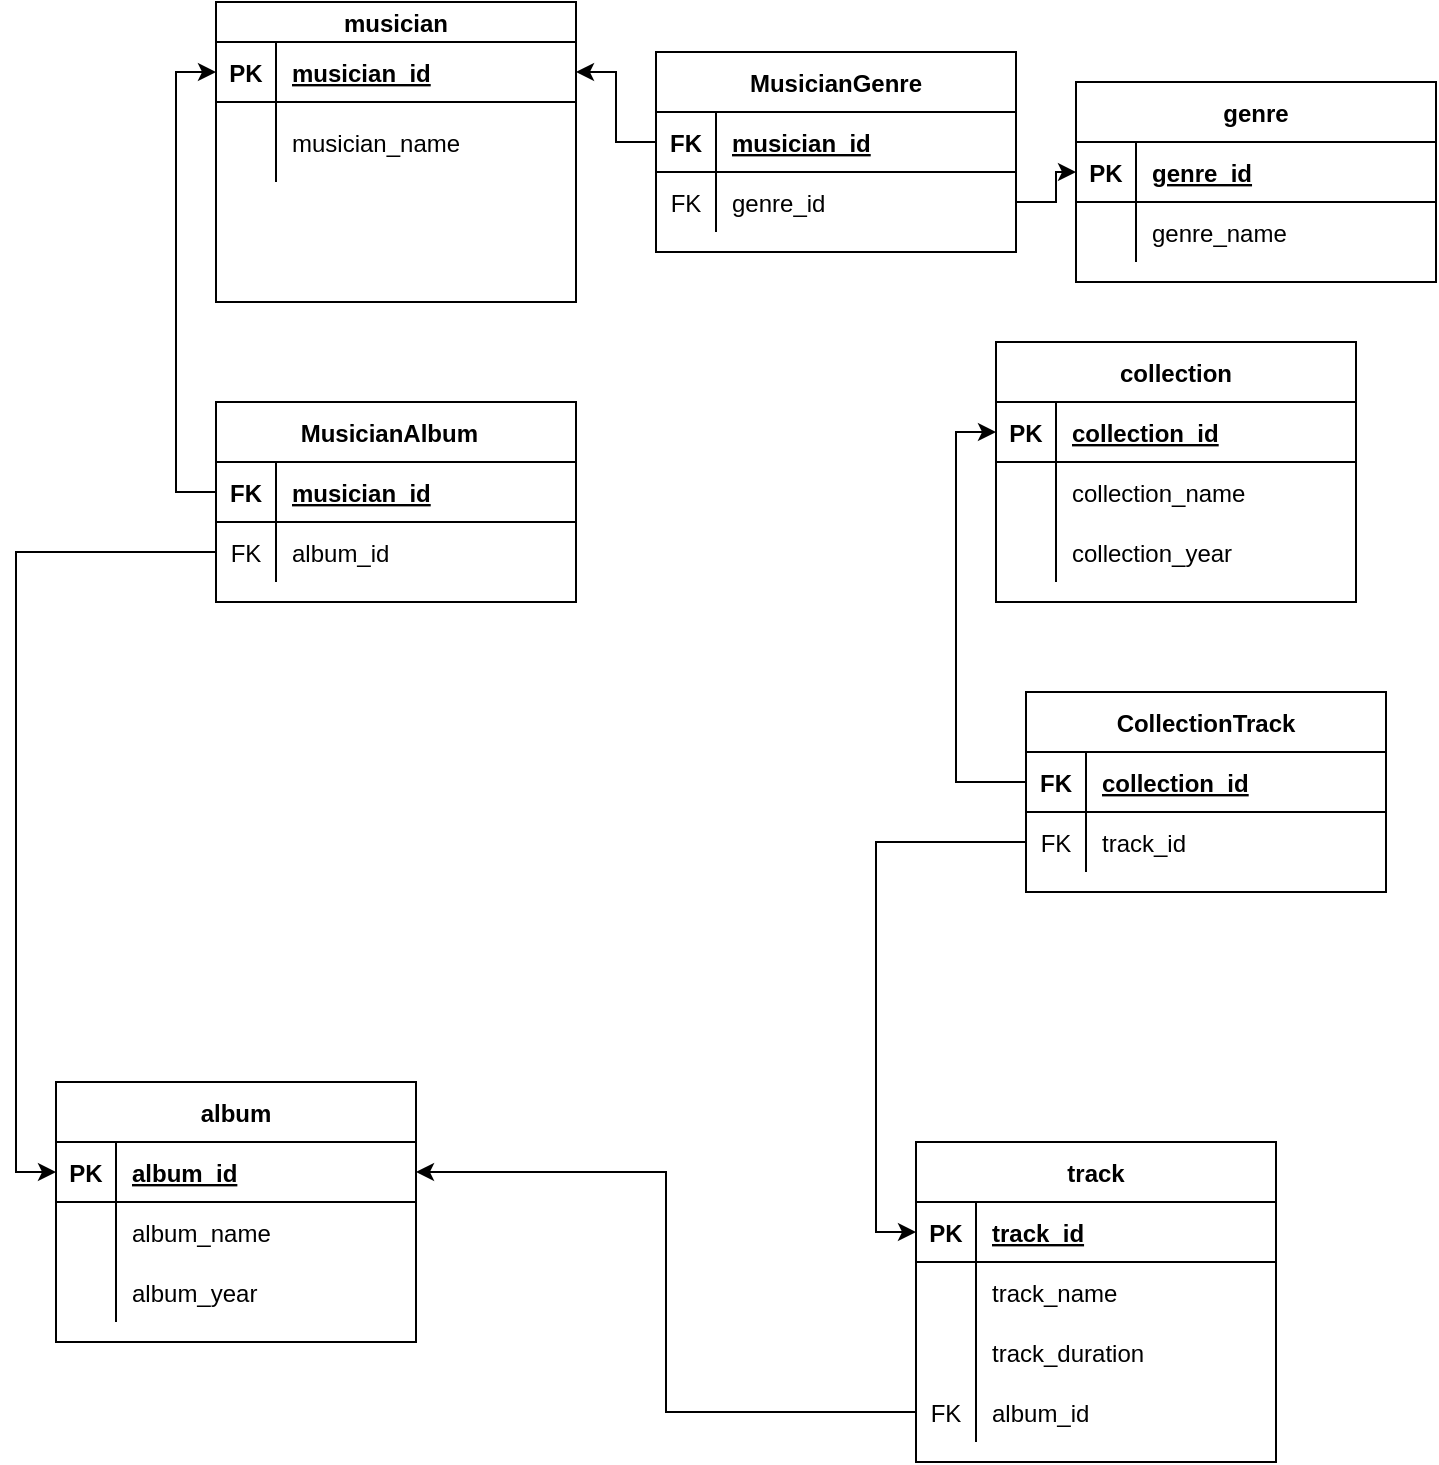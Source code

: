 <mxfile version="20.2.8" type="device"><diagram id="XgH9YUnuoxj9KP3wEZgV" name="Страница 1"><mxGraphModel dx="1202" dy="831" grid="1" gridSize="10" guides="1" tooltips="1" connect="1" arrows="1" fold="1" page="1" pageScale="1" pageWidth="827" pageHeight="1169" math="0" shadow="0"><root><mxCell id="0"/><mxCell id="1" parent="0"/><mxCell id="XMBYf52uy5MDq7_TerFt-1" value="genre" style="shape=table;startSize=30;container=1;collapsible=1;childLayout=tableLayout;fixedRows=1;rowLines=0;fontStyle=1;align=center;resizeLast=1;" parent="1" vertex="1"><mxGeometry x="570" y="130" width="180" height="100" as="geometry"/></mxCell><mxCell id="XMBYf52uy5MDq7_TerFt-2" value="" style="shape=tableRow;horizontal=0;startSize=0;swimlaneHead=0;swimlaneBody=0;fillColor=none;collapsible=0;dropTarget=0;points=[[0,0.5],[1,0.5]];portConstraint=eastwest;top=0;left=0;right=0;bottom=1;" parent="XMBYf52uy5MDq7_TerFt-1" vertex="1"><mxGeometry y="30" width="180" height="30" as="geometry"/></mxCell><mxCell id="XMBYf52uy5MDq7_TerFt-3" value="PK" style="shape=partialRectangle;connectable=0;fillColor=none;top=0;left=0;bottom=0;right=0;fontStyle=1;overflow=hidden;" parent="XMBYf52uy5MDq7_TerFt-2" vertex="1"><mxGeometry width="30" height="30" as="geometry"><mxRectangle width="30" height="30" as="alternateBounds"/></mxGeometry></mxCell><mxCell id="XMBYf52uy5MDq7_TerFt-4" value="genre_id" style="shape=partialRectangle;connectable=0;fillColor=none;top=0;left=0;bottom=0;right=0;align=left;spacingLeft=6;fontStyle=5;overflow=hidden;" parent="XMBYf52uy5MDq7_TerFt-2" vertex="1"><mxGeometry x="30" width="150" height="30" as="geometry"><mxRectangle width="150" height="30" as="alternateBounds"/></mxGeometry></mxCell><mxCell id="XMBYf52uy5MDq7_TerFt-5" value="" style="shape=tableRow;horizontal=0;startSize=0;swimlaneHead=0;swimlaneBody=0;fillColor=none;collapsible=0;dropTarget=0;points=[[0,0.5],[1,0.5]];portConstraint=eastwest;top=0;left=0;right=0;bottom=0;" parent="XMBYf52uy5MDq7_TerFt-1" vertex="1"><mxGeometry y="60" width="180" height="30" as="geometry"/></mxCell><mxCell id="XMBYf52uy5MDq7_TerFt-6" value="" style="shape=partialRectangle;connectable=0;fillColor=none;top=0;left=0;bottom=0;right=0;editable=1;overflow=hidden;" parent="XMBYf52uy5MDq7_TerFt-5" vertex="1"><mxGeometry width="30" height="30" as="geometry"><mxRectangle width="30" height="30" as="alternateBounds"/></mxGeometry></mxCell><mxCell id="XMBYf52uy5MDq7_TerFt-7" value="genre_name" style="shape=partialRectangle;connectable=0;fillColor=none;top=0;left=0;bottom=0;right=0;align=left;spacingLeft=6;overflow=hidden;" parent="XMBYf52uy5MDq7_TerFt-5" vertex="1"><mxGeometry x="30" width="150" height="30" as="geometry"><mxRectangle width="150" height="30" as="alternateBounds"/></mxGeometry></mxCell><mxCell id="XMBYf52uy5MDq7_TerFt-14" value="musician" style="shape=table;startSize=20;container=1;collapsible=1;childLayout=tableLayout;fixedRows=1;rowLines=0;fontStyle=1;align=center;resizeLast=1;" parent="1" vertex="1"><mxGeometry x="140" y="90" width="180" height="150" as="geometry"><mxRectangle x="140" y="90" width="90" height="30" as="alternateBounds"/></mxGeometry></mxCell><mxCell id="XMBYf52uy5MDq7_TerFt-15" value="" style="shape=tableRow;horizontal=0;startSize=0;swimlaneHead=0;swimlaneBody=0;fillColor=none;collapsible=0;dropTarget=0;points=[[0,0.5],[1,0.5]];portConstraint=eastwest;top=0;left=0;right=0;bottom=1;" parent="XMBYf52uy5MDq7_TerFt-14" vertex="1"><mxGeometry y="20" width="180" height="30" as="geometry"/></mxCell><mxCell id="XMBYf52uy5MDq7_TerFt-16" value="PK" style="shape=partialRectangle;connectable=0;fillColor=none;top=0;left=0;bottom=0;right=0;fontStyle=1;overflow=hidden;" parent="XMBYf52uy5MDq7_TerFt-15" vertex="1"><mxGeometry width="30" height="30" as="geometry"><mxRectangle width="30" height="30" as="alternateBounds"/></mxGeometry></mxCell><mxCell id="XMBYf52uy5MDq7_TerFt-17" value="musician_id" style="shape=partialRectangle;connectable=0;fillColor=none;top=0;left=0;bottom=0;right=0;align=left;spacingLeft=6;fontStyle=5;overflow=hidden;" parent="XMBYf52uy5MDq7_TerFt-15" vertex="1"><mxGeometry x="30" width="150" height="30" as="geometry"><mxRectangle width="150" height="30" as="alternateBounds"/></mxGeometry></mxCell><mxCell id="XMBYf52uy5MDq7_TerFt-18" value="" style="shape=tableRow;horizontal=0;startSize=0;swimlaneHead=0;swimlaneBody=0;fillColor=none;collapsible=0;dropTarget=0;points=[[0,0.5],[1,0.5]];portConstraint=eastwest;top=0;left=0;right=0;bottom=0;" parent="XMBYf52uy5MDq7_TerFt-14" vertex="1"><mxGeometry y="50" width="180" height="40" as="geometry"/></mxCell><mxCell id="XMBYf52uy5MDq7_TerFt-19" value="" style="shape=partialRectangle;connectable=0;fillColor=none;top=0;left=0;bottom=0;right=0;editable=1;overflow=hidden;" parent="XMBYf52uy5MDq7_TerFt-18" vertex="1"><mxGeometry width="30" height="40" as="geometry"><mxRectangle width="30" height="40" as="alternateBounds"/></mxGeometry></mxCell><mxCell id="XMBYf52uy5MDq7_TerFt-20" value="musician_name" style="shape=partialRectangle;connectable=0;fillColor=none;top=0;left=0;bottom=0;right=0;align=left;spacingLeft=6;overflow=hidden;" parent="XMBYf52uy5MDq7_TerFt-18" vertex="1"><mxGeometry x="30" width="150" height="40" as="geometry"><mxRectangle width="150" height="40" as="alternateBounds"/></mxGeometry></mxCell><mxCell id="XMBYf52uy5MDq7_TerFt-31" value="album" style="shape=table;startSize=30;container=1;collapsible=1;childLayout=tableLayout;fixedRows=1;rowLines=0;fontStyle=1;align=center;resizeLast=1;" parent="1" vertex="1"><mxGeometry x="60" y="630" width="180" height="130" as="geometry"/></mxCell><mxCell id="XMBYf52uy5MDq7_TerFt-32" value="" style="shape=tableRow;horizontal=0;startSize=0;swimlaneHead=0;swimlaneBody=0;fillColor=none;collapsible=0;dropTarget=0;points=[[0,0.5],[1,0.5]];portConstraint=eastwest;top=0;left=0;right=0;bottom=1;" parent="XMBYf52uy5MDq7_TerFt-31" vertex="1"><mxGeometry y="30" width="180" height="30" as="geometry"/></mxCell><mxCell id="XMBYf52uy5MDq7_TerFt-33" value="PK" style="shape=partialRectangle;connectable=0;fillColor=none;top=0;left=0;bottom=0;right=0;fontStyle=1;overflow=hidden;" parent="XMBYf52uy5MDq7_TerFt-32" vertex="1"><mxGeometry width="30" height="30" as="geometry"><mxRectangle width="30" height="30" as="alternateBounds"/></mxGeometry></mxCell><mxCell id="XMBYf52uy5MDq7_TerFt-34" value="album_id" style="shape=partialRectangle;connectable=0;fillColor=none;top=0;left=0;bottom=0;right=0;align=left;spacingLeft=6;fontStyle=5;overflow=hidden;" parent="XMBYf52uy5MDq7_TerFt-32" vertex="1"><mxGeometry x="30" width="150" height="30" as="geometry"><mxRectangle width="150" height="30" as="alternateBounds"/></mxGeometry></mxCell><mxCell id="XMBYf52uy5MDq7_TerFt-35" value="" style="shape=tableRow;horizontal=0;startSize=0;swimlaneHead=0;swimlaneBody=0;fillColor=none;collapsible=0;dropTarget=0;points=[[0,0.5],[1,0.5]];portConstraint=eastwest;top=0;left=0;right=0;bottom=0;" parent="XMBYf52uy5MDq7_TerFt-31" vertex="1"><mxGeometry y="60" width="180" height="30" as="geometry"/></mxCell><mxCell id="XMBYf52uy5MDq7_TerFt-36" value="" style="shape=partialRectangle;connectable=0;fillColor=none;top=0;left=0;bottom=0;right=0;editable=1;overflow=hidden;" parent="XMBYf52uy5MDq7_TerFt-35" vertex="1"><mxGeometry width="30" height="30" as="geometry"><mxRectangle width="30" height="30" as="alternateBounds"/></mxGeometry></mxCell><mxCell id="XMBYf52uy5MDq7_TerFt-37" value="album_name" style="shape=partialRectangle;connectable=0;fillColor=none;top=0;left=0;bottom=0;right=0;align=left;spacingLeft=6;overflow=hidden;" parent="XMBYf52uy5MDq7_TerFt-35" vertex="1"><mxGeometry x="30" width="150" height="30" as="geometry"><mxRectangle width="150" height="30" as="alternateBounds"/></mxGeometry></mxCell><mxCell id="XMBYf52uy5MDq7_TerFt-38" value="" style="shape=tableRow;horizontal=0;startSize=0;swimlaneHead=0;swimlaneBody=0;fillColor=none;collapsible=0;dropTarget=0;points=[[0,0.5],[1,0.5]];portConstraint=eastwest;top=0;left=0;right=0;bottom=0;" parent="XMBYf52uy5MDq7_TerFt-31" vertex="1"><mxGeometry y="90" width="180" height="30" as="geometry"/></mxCell><mxCell id="XMBYf52uy5MDq7_TerFt-39" value="" style="shape=partialRectangle;connectable=0;fillColor=none;top=0;left=0;bottom=0;right=0;editable=1;overflow=hidden;" parent="XMBYf52uy5MDq7_TerFt-38" vertex="1"><mxGeometry width="30" height="30" as="geometry"><mxRectangle width="30" height="30" as="alternateBounds"/></mxGeometry></mxCell><mxCell id="XMBYf52uy5MDq7_TerFt-40" value="album_year" style="shape=partialRectangle;connectable=0;fillColor=none;top=0;left=0;bottom=0;right=0;align=left;spacingLeft=6;overflow=hidden;" parent="XMBYf52uy5MDq7_TerFt-38" vertex="1"><mxGeometry x="30" width="150" height="30" as="geometry"><mxRectangle width="150" height="30" as="alternateBounds"/></mxGeometry></mxCell><mxCell id="XMBYf52uy5MDq7_TerFt-59" value="track" style="shape=table;startSize=30;container=1;collapsible=1;childLayout=tableLayout;fixedRows=1;rowLines=0;fontStyle=1;align=center;resizeLast=1;" parent="1" vertex="1"><mxGeometry x="490" y="660" width="180" height="160" as="geometry"/></mxCell><mxCell id="XMBYf52uy5MDq7_TerFt-60" value="" style="shape=tableRow;horizontal=0;startSize=0;swimlaneHead=0;swimlaneBody=0;fillColor=none;collapsible=0;dropTarget=0;points=[[0,0.5],[1,0.5]];portConstraint=eastwest;top=0;left=0;right=0;bottom=1;" parent="XMBYf52uy5MDq7_TerFt-59" vertex="1"><mxGeometry y="30" width="180" height="30" as="geometry"/></mxCell><mxCell id="XMBYf52uy5MDq7_TerFt-61" value="PK" style="shape=partialRectangle;connectable=0;fillColor=none;top=0;left=0;bottom=0;right=0;fontStyle=1;overflow=hidden;" parent="XMBYf52uy5MDq7_TerFt-60" vertex="1"><mxGeometry width="30" height="30" as="geometry"><mxRectangle width="30" height="30" as="alternateBounds"/></mxGeometry></mxCell><mxCell id="XMBYf52uy5MDq7_TerFt-62" value="track_id" style="shape=partialRectangle;connectable=0;fillColor=none;top=0;left=0;bottom=0;right=0;align=left;spacingLeft=6;fontStyle=5;overflow=hidden;" parent="XMBYf52uy5MDq7_TerFt-60" vertex="1"><mxGeometry x="30" width="150" height="30" as="geometry"><mxRectangle width="150" height="30" as="alternateBounds"/></mxGeometry></mxCell><mxCell id="XMBYf52uy5MDq7_TerFt-63" value="" style="shape=tableRow;horizontal=0;startSize=0;swimlaneHead=0;swimlaneBody=0;fillColor=none;collapsible=0;dropTarget=0;points=[[0,0.5],[1,0.5]];portConstraint=eastwest;top=0;left=0;right=0;bottom=0;" parent="XMBYf52uy5MDq7_TerFt-59" vertex="1"><mxGeometry y="60" width="180" height="30" as="geometry"/></mxCell><mxCell id="XMBYf52uy5MDq7_TerFt-64" value="" style="shape=partialRectangle;connectable=0;fillColor=none;top=0;left=0;bottom=0;right=0;editable=1;overflow=hidden;" parent="XMBYf52uy5MDq7_TerFt-63" vertex="1"><mxGeometry width="30" height="30" as="geometry"><mxRectangle width="30" height="30" as="alternateBounds"/></mxGeometry></mxCell><mxCell id="XMBYf52uy5MDq7_TerFt-65" value="track_name   " style="shape=partialRectangle;connectable=0;fillColor=none;top=0;left=0;bottom=0;right=0;align=left;spacingLeft=6;overflow=hidden;" parent="XMBYf52uy5MDq7_TerFt-63" vertex="1"><mxGeometry x="30" width="150" height="30" as="geometry"><mxRectangle width="150" height="30" as="alternateBounds"/></mxGeometry></mxCell><mxCell id="XMBYf52uy5MDq7_TerFt-66" value="" style="shape=tableRow;horizontal=0;startSize=0;swimlaneHead=0;swimlaneBody=0;fillColor=none;collapsible=0;dropTarget=0;points=[[0,0.5],[1,0.5]];portConstraint=eastwest;top=0;left=0;right=0;bottom=0;" parent="XMBYf52uy5MDq7_TerFt-59" vertex="1"><mxGeometry y="90" width="180" height="30" as="geometry"/></mxCell><mxCell id="XMBYf52uy5MDq7_TerFt-67" value="" style="shape=partialRectangle;connectable=0;fillColor=none;top=0;left=0;bottom=0;right=0;editable=1;overflow=hidden;" parent="XMBYf52uy5MDq7_TerFt-66" vertex="1"><mxGeometry width="30" height="30" as="geometry"><mxRectangle width="30" height="30" as="alternateBounds"/></mxGeometry></mxCell><mxCell id="XMBYf52uy5MDq7_TerFt-68" value="track_duration" style="shape=partialRectangle;connectable=0;fillColor=none;top=0;left=0;bottom=0;right=0;align=left;spacingLeft=6;overflow=hidden;" parent="XMBYf52uy5MDq7_TerFt-66" vertex="1"><mxGeometry x="30" width="150" height="30" as="geometry"><mxRectangle width="150" height="30" as="alternateBounds"/></mxGeometry></mxCell><mxCell id="XMBYf52uy5MDq7_TerFt-69" value="" style="shape=tableRow;horizontal=0;startSize=0;swimlaneHead=0;swimlaneBody=0;fillColor=none;collapsible=0;dropTarget=0;points=[[0,0.5],[1,0.5]];portConstraint=eastwest;top=0;left=0;right=0;bottom=0;" parent="XMBYf52uy5MDq7_TerFt-59" vertex="1"><mxGeometry y="120" width="180" height="30" as="geometry"/></mxCell><mxCell id="XMBYf52uy5MDq7_TerFt-70" value="FK" style="shape=partialRectangle;connectable=0;fillColor=none;top=0;left=0;bottom=0;right=0;editable=1;overflow=hidden;" parent="XMBYf52uy5MDq7_TerFt-69" vertex="1"><mxGeometry width="30" height="30" as="geometry"><mxRectangle width="30" height="30" as="alternateBounds"/></mxGeometry></mxCell><mxCell id="XMBYf52uy5MDq7_TerFt-71" value="album_id" style="shape=partialRectangle;connectable=0;fillColor=none;top=0;left=0;bottom=0;right=0;align=left;spacingLeft=6;overflow=hidden;" parent="XMBYf52uy5MDq7_TerFt-69" vertex="1"><mxGeometry x="30" width="150" height="30" as="geometry"><mxRectangle width="150" height="30" as="alternateBounds"/></mxGeometry></mxCell><mxCell id="XMBYf52uy5MDq7_TerFt-72" style="edgeStyle=orthogonalEdgeStyle;rounded=0;orthogonalLoop=1;jettySize=auto;html=1;" parent="1" source="XMBYf52uy5MDq7_TerFt-69" target="XMBYf52uy5MDq7_TerFt-32" edge="1"><mxGeometry relative="1" as="geometry"/></mxCell><mxCell id="btVtLEQe4H8VIEI36FaY-1" value="MusicianGenre" style="shape=table;startSize=30;container=1;collapsible=1;childLayout=tableLayout;fixedRows=1;rowLines=0;fontStyle=1;align=center;resizeLast=1;" parent="1" vertex="1"><mxGeometry x="360" y="115" width="180" height="100" as="geometry"/></mxCell><mxCell id="btVtLEQe4H8VIEI36FaY-2" value="" style="shape=tableRow;horizontal=0;startSize=0;swimlaneHead=0;swimlaneBody=0;fillColor=none;collapsible=0;dropTarget=0;points=[[0,0.5],[1,0.5]];portConstraint=eastwest;top=0;left=0;right=0;bottom=1;" parent="btVtLEQe4H8VIEI36FaY-1" vertex="1"><mxGeometry y="30" width="180" height="30" as="geometry"/></mxCell><mxCell id="btVtLEQe4H8VIEI36FaY-3" value="FK" style="shape=partialRectangle;connectable=0;fillColor=none;top=0;left=0;bottom=0;right=0;fontStyle=1;overflow=hidden;" parent="btVtLEQe4H8VIEI36FaY-2" vertex="1"><mxGeometry width="30" height="30" as="geometry"><mxRectangle width="30" height="30" as="alternateBounds"/></mxGeometry></mxCell><mxCell id="btVtLEQe4H8VIEI36FaY-4" value="musician_id" style="shape=partialRectangle;connectable=0;fillColor=none;top=0;left=0;bottom=0;right=0;align=left;spacingLeft=6;fontStyle=5;overflow=hidden;" parent="btVtLEQe4H8VIEI36FaY-2" vertex="1"><mxGeometry x="30" width="150" height="30" as="geometry"><mxRectangle width="150" height="30" as="alternateBounds"/></mxGeometry></mxCell><mxCell id="btVtLEQe4H8VIEI36FaY-5" value="" style="shape=tableRow;horizontal=0;startSize=0;swimlaneHead=0;swimlaneBody=0;fillColor=none;collapsible=0;dropTarget=0;points=[[0,0.5],[1,0.5]];portConstraint=eastwest;top=0;left=0;right=0;bottom=0;" parent="btVtLEQe4H8VIEI36FaY-1" vertex="1"><mxGeometry y="60" width="180" height="30" as="geometry"/></mxCell><mxCell id="btVtLEQe4H8VIEI36FaY-6" value="FK" style="shape=partialRectangle;connectable=0;fillColor=none;top=0;left=0;bottom=0;right=0;editable=1;overflow=hidden;" parent="btVtLEQe4H8VIEI36FaY-5" vertex="1"><mxGeometry width="30" height="30" as="geometry"><mxRectangle width="30" height="30" as="alternateBounds"/></mxGeometry></mxCell><mxCell id="btVtLEQe4H8VIEI36FaY-7" value="genre_id" style="shape=partialRectangle;connectable=0;fillColor=none;top=0;left=0;bottom=0;right=0;align=left;spacingLeft=6;overflow=hidden;" parent="btVtLEQe4H8VIEI36FaY-5" vertex="1"><mxGeometry x="30" width="150" height="30" as="geometry"><mxRectangle width="150" height="30" as="alternateBounds"/></mxGeometry></mxCell><mxCell id="btVtLEQe4H8VIEI36FaY-14" style="edgeStyle=orthogonalEdgeStyle;rounded=0;orthogonalLoop=1;jettySize=auto;html=1;" parent="1" source="btVtLEQe4H8VIEI36FaY-2" target="XMBYf52uy5MDq7_TerFt-15" edge="1"><mxGeometry relative="1" as="geometry"/></mxCell><mxCell id="btVtLEQe4H8VIEI36FaY-15" style="edgeStyle=orthogonalEdgeStyle;rounded=0;orthogonalLoop=1;jettySize=auto;html=1;entryX=0;entryY=0.5;entryDx=0;entryDy=0;" parent="1" source="btVtLEQe4H8VIEI36FaY-5" target="XMBYf52uy5MDq7_TerFt-2" edge="1"><mxGeometry relative="1" as="geometry"/></mxCell><mxCell id="btVtLEQe4H8VIEI36FaY-16" value="MusicianAlbum  " style="shape=table;startSize=30;container=1;collapsible=1;childLayout=tableLayout;fixedRows=1;rowLines=0;fontStyle=1;align=center;resizeLast=1;" parent="1" vertex="1"><mxGeometry x="140" y="290" width="180" height="100" as="geometry"/></mxCell><mxCell id="btVtLEQe4H8VIEI36FaY-17" value="" style="shape=tableRow;horizontal=0;startSize=0;swimlaneHead=0;swimlaneBody=0;fillColor=none;collapsible=0;dropTarget=0;points=[[0,0.5],[1,0.5]];portConstraint=eastwest;top=0;left=0;right=0;bottom=1;" parent="btVtLEQe4H8VIEI36FaY-16" vertex="1"><mxGeometry y="30" width="180" height="30" as="geometry"/></mxCell><mxCell id="btVtLEQe4H8VIEI36FaY-18" value="FK" style="shape=partialRectangle;connectable=0;fillColor=none;top=0;left=0;bottom=0;right=0;fontStyle=1;overflow=hidden;" parent="btVtLEQe4H8VIEI36FaY-17" vertex="1"><mxGeometry width="30" height="30" as="geometry"><mxRectangle width="30" height="30" as="alternateBounds"/></mxGeometry></mxCell><mxCell id="btVtLEQe4H8VIEI36FaY-19" value="musician_id" style="shape=partialRectangle;connectable=0;fillColor=none;top=0;left=0;bottom=0;right=0;align=left;spacingLeft=6;fontStyle=5;overflow=hidden;" parent="btVtLEQe4H8VIEI36FaY-17" vertex="1"><mxGeometry x="30" width="150" height="30" as="geometry"><mxRectangle width="150" height="30" as="alternateBounds"/></mxGeometry></mxCell><mxCell id="btVtLEQe4H8VIEI36FaY-20" value="" style="shape=tableRow;horizontal=0;startSize=0;swimlaneHead=0;swimlaneBody=0;fillColor=none;collapsible=0;dropTarget=0;points=[[0,0.5],[1,0.5]];portConstraint=eastwest;top=0;left=0;right=0;bottom=0;" parent="btVtLEQe4H8VIEI36FaY-16" vertex="1"><mxGeometry y="60" width="180" height="30" as="geometry"/></mxCell><mxCell id="btVtLEQe4H8VIEI36FaY-21" value="FK" style="shape=partialRectangle;connectable=0;fillColor=none;top=0;left=0;bottom=0;right=0;editable=1;overflow=hidden;" parent="btVtLEQe4H8VIEI36FaY-20" vertex="1"><mxGeometry width="30" height="30" as="geometry"><mxRectangle width="30" height="30" as="alternateBounds"/></mxGeometry></mxCell><mxCell id="btVtLEQe4H8VIEI36FaY-22" value="album_id" style="shape=partialRectangle;connectable=0;fillColor=none;top=0;left=0;bottom=0;right=0;align=left;spacingLeft=6;overflow=hidden;" parent="btVtLEQe4H8VIEI36FaY-20" vertex="1"><mxGeometry x="30" width="150" height="30" as="geometry"><mxRectangle width="150" height="30" as="alternateBounds"/></mxGeometry></mxCell><mxCell id="btVtLEQe4H8VIEI36FaY-30" style="edgeStyle=orthogonalEdgeStyle;rounded=0;orthogonalLoop=1;jettySize=auto;html=1;entryX=0;entryY=0.5;entryDx=0;entryDy=0;" parent="1" source="btVtLEQe4H8VIEI36FaY-17" target="XMBYf52uy5MDq7_TerFt-15" edge="1"><mxGeometry relative="1" as="geometry"/></mxCell><mxCell id="btVtLEQe4H8VIEI36FaY-31" style="edgeStyle=orthogonalEdgeStyle;rounded=0;orthogonalLoop=1;jettySize=auto;html=1;entryX=0;entryY=0.5;entryDx=0;entryDy=0;" parent="1" source="btVtLEQe4H8VIEI36FaY-20" target="XMBYf52uy5MDq7_TerFt-32" edge="1"><mxGeometry relative="1" as="geometry"/></mxCell><mxCell id="btVtLEQe4H8VIEI36FaY-32" value="collection" style="shape=table;startSize=30;container=1;collapsible=1;childLayout=tableLayout;fixedRows=1;rowLines=0;fontStyle=1;align=center;resizeLast=1;" parent="1" vertex="1"><mxGeometry x="530" y="260" width="180" height="130" as="geometry"/></mxCell><mxCell id="btVtLEQe4H8VIEI36FaY-33" value="" style="shape=tableRow;horizontal=0;startSize=0;swimlaneHead=0;swimlaneBody=0;fillColor=none;collapsible=0;dropTarget=0;points=[[0,0.5],[1,0.5]];portConstraint=eastwest;top=0;left=0;right=0;bottom=1;" parent="btVtLEQe4H8VIEI36FaY-32" vertex="1"><mxGeometry y="30" width="180" height="30" as="geometry"/></mxCell><mxCell id="btVtLEQe4H8VIEI36FaY-34" value="PK" style="shape=partialRectangle;connectable=0;fillColor=none;top=0;left=0;bottom=0;right=0;fontStyle=1;overflow=hidden;" parent="btVtLEQe4H8VIEI36FaY-33" vertex="1"><mxGeometry width="30" height="30" as="geometry"><mxRectangle width="30" height="30" as="alternateBounds"/></mxGeometry></mxCell><mxCell id="btVtLEQe4H8VIEI36FaY-35" value="collection_id" style="shape=partialRectangle;connectable=0;fillColor=none;top=0;left=0;bottom=0;right=0;align=left;spacingLeft=6;fontStyle=5;overflow=hidden;" parent="btVtLEQe4H8VIEI36FaY-33" vertex="1"><mxGeometry x="30" width="150" height="30" as="geometry"><mxRectangle width="150" height="30" as="alternateBounds"/></mxGeometry></mxCell><mxCell id="btVtLEQe4H8VIEI36FaY-36" value="" style="shape=tableRow;horizontal=0;startSize=0;swimlaneHead=0;swimlaneBody=0;fillColor=none;collapsible=0;dropTarget=0;points=[[0,0.5],[1,0.5]];portConstraint=eastwest;top=0;left=0;right=0;bottom=0;" parent="btVtLEQe4H8VIEI36FaY-32" vertex="1"><mxGeometry y="60" width="180" height="30" as="geometry"/></mxCell><mxCell id="btVtLEQe4H8VIEI36FaY-37" value="" style="shape=partialRectangle;connectable=0;fillColor=none;top=0;left=0;bottom=0;right=0;editable=1;overflow=hidden;" parent="btVtLEQe4H8VIEI36FaY-36" vertex="1"><mxGeometry width="30" height="30" as="geometry"><mxRectangle width="30" height="30" as="alternateBounds"/></mxGeometry></mxCell><mxCell id="btVtLEQe4H8VIEI36FaY-38" value="collection_name   " style="shape=partialRectangle;connectable=0;fillColor=none;top=0;left=0;bottom=0;right=0;align=left;spacingLeft=6;overflow=hidden;" parent="btVtLEQe4H8VIEI36FaY-36" vertex="1"><mxGeometry x="30" width="150" height="30" as="geometry"><mxRectangle width="150" height="30" as="alternateBounds"/></mxGeometry></mxCell><mxCell id="btVtLEQe4H8VIEI36FaY-39" value="" style="shape=tableRow;horizontal=0;startSize=0;swimlaneHead=0;swimlaneBody=0;fillColor=none;collapsible=0;dropTarget=0;points=[[0,0.5],[1,0.5]];portConstraint=eastwest;top=0;left=0;right=0;bottom=0;" parent="btVtLEQe4H8VIEI36FaY-32" vertex="1"><mxGeometry y="90" width="180" height="30" as="geometry"/></mxCell><mxCell id="btVtLEQe4H8VIEI36FaY-40" value="" style="shape=partialRectangle;connectable=0;fillColor=none;top=0;left=0;bottom=0;right=0;editable=1;overflow=hidden;" parent="btVtLEQe4H8VIEI36FaY-39" vertex="1"><mxGeometry width="30" height="30" as="geometry"><mxRectangle width="30" height="30" as="alternateBounds"/></mxGeometry></mxCell><mxCell id="btVtLEQe4H8VIEI36FaY-41" value="collection_year" style="shape=partialRectangle;connectable=0;fillColor=none;top=0;left=0;bottom=0;right=0;align=left;spacingLeft=6;overflow=hidden;" parent="btVtLEQe4H8VIEI36FaY-39" vertex="1"><mxGeometry x="30" width="150" height="30" as="geometry"><mxRectangle width="150" height="30" as="alternateBounds"/></mxGeometry></mxCell><mxCell id="M4v3CiA55zRuZ3cgSEH_-1" value="CollectionTrack" style="shape=table;startSize=30;container=1;collapsible=1;childLayout=tableLayout;fixedRows=1;rowLines=0;fontStyle=1;align=center;resizeLast=1;" vertex="1" parent="1"><mxGeometry x="545" y="435" width="180" height="100" as="geometry"/></mxCell><mxCell id="M4v3CiA55zRuZ3cgSEH_-2" value="" style="shape=tableRow;horizontal=0;startSize=0;swimlaneHead=0;swimlaneBody=0;fillColor=none;collapsible=0;dropTarget=0;points=[[0,0.5],[1,0.5]];portConstraint=eastwest;top=0;left=0;right=0;bottom=1;" vertex="1" parent="M4v3CiA55zRuZ3cgSEH_-1"><mxGeometry y="30" width="180" height="30" as="geometry"/></mxCell><mxCell id="M4v3CiA55zRuZ3cgSEH_-3" value="FK" style="shape=partialRectangle;connectable=0;fillColor=none;top=0;left=0;bottom=0;right=0;fontStyle=1;overflow=hidden;" vertex="1" parent="M4v3CiA55zRuZ3cgSEH_-2"><mxGeometry width="30" height="30" as="geometry"><mxRectangle width="30" height="30" as="alternateBounds"/></mxGeometry></mxCell><mxCell id="M4v3CiA55zRuZ3cgSEH_-4" value="collection_id" style="shape=partialRectangle;connectable=0;fillColor=none;top=0;left=0;bottom=0;right=0;align=left;spacingLeft=6;fontStyle=5;overflow=hidden;" vertex="1" parent="M4v3CiA55zRuZ3cgSEH_-2"><mxGeometry x="30" width="150" height="30" as="geometry"><mxRectangle width="150" height="30" as="alternateBounds"/></mxGeometry></mxCell><mxCell id="M4v3CiA55zRuZ3cgSEH_-5" value="" style="shape=tableRow;horizontal=0;startSize=0;swimlaneHead=0;swimlaneBody=0;fillColor=none;collapsible=0;dropTarget=0;points=[[0,0.5],[1,0.5]];portConstraint=eastwest;top=0;left=0;right=0;bottom=0;" vertex="1" parent="M4v3CiA55zRuZ3cgSEH_-1"><mxGeometry y="60" width="180" height="30" as="geometry"/></mxCell><mxCell id="M4v3CiA55zRuZ3cgSEH_-6" value="FK" style="shape=partialRectangle;connectable=0;fillColor=none;top=0;left=0;bottom=0;right=0;editable=1;overflow=hidden;" vertex="1" parent="M4v3CiA55zRuZ3cgSEH_-5"><mxGeometry width="30" height="30" as="geometry"><mxRectangle width="30" height="30" as="alternateBounds"/></mxGeometry></mxCell><mxCell id="M4v3CiA55zRuZ3cgSEH_-7" value="track_id" style="shape=partialRectangle;connectable=0;fillColor=none;top=0;left=0;bottom=0;right=0;align=left;spacingLeft=6;overflow=hidden;" vertex="1" parent="M4v3CiA55zRuZ3cgSEH_-5"><mxGeometry x="30" width="150" height="30" as="geometry"><mxRectangle width="150" height="30" as="alternateBounds"/></mxGeometry></mxCell><mxCell id="M4v3CiA55zRuZ3cgSEH_-14" style="edgeStyle=orthogonalEdgeStyle;rounded=0;orthogonalLoop=1;jettySize=auto;html=1;entryX=0;entryY=0.5;entryDx=0;entryDy=0;" edge="1" parent="1" source="M4v3CiA55zRuZ3cgSEH_-2" target="btVtLEQe4H8VIEI36FaY-33"><mxGeometry relative="1" as="geometry"/></mxCell><mxCell id="M4v3CiA55zRuZ3cgSEH_-15" style="edgeStyle=orthogonalEdgeStyle;rounded=0;orthogonalLoop=1;jettySize=auto;html=1;entryX=0;entryY=0.5;entryDx=0;entryDy=0;" edge="1" parent="1" source="M4v3CiA55zRuZ3cgSEH_-5" target="XMBYf52uy5MDq7_TerFt-60"><mxGeometry relative="1" as="geometry"/></mxCell></root></mxGraphModel></diagram></mxfile>